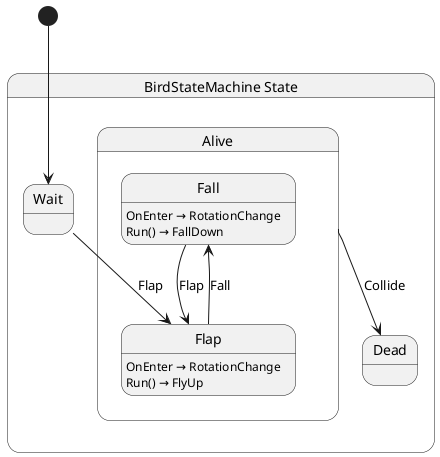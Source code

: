 @startuml BirdStateMachine
state "BirdStateMachine State" as FlappyBirdGame_Game_Creature_BirdStateMachine_State {
  state "Alive" as FlappyBirdGame_Game_Creature_BirdStateMachine_State_Alive {
    state "Fall" as FlappyBirdGame_Game_Creature_BirdStateMachine_State_Alive_Fall
    state "Flap" as FlappyBirdGame_Game_Creature_BirdStateMachine_State_Alive_Flap
  }
  state "Dead" as FlappyBirdGame_Game_Creature_BirdStateMachine_State_Dead
  state "Wait" as FlappyBirdGame_Game_Creature_BirdStateMachine_State_Wait
}

FlappyBirdGame_Game_Creature_BirdStateMachine_State_Alive --> FlappyBirdGame_Game_Creature_BirdStateMachine_State_Dead : Collide
FlappyBirdGame_Game_Creature_BirdStateMachine_State_Alive_Fall --> FlappyBirdGame_Game_Creature_BirdStateMachine_State_Alive_Flap : Flap
FlappyBirdGame_Game_Creature_BirdStateMachine_State_Alive_Flap --> FlappyBirdGame_Game_Creature_BirdStateMachine_State_Alive_Fall : Fall
FlappyBirdGame_Game_Creature_BirdStateMachine_State_Wait --> FlappyBirdGame_Game_Creature_BirdStateMachine_State_Alive_Flap : Flap

FlappyBirdGame_Game_Creature_BirdStateMachine_State_Alive_Fall : OnEnter → RotationChange
FlappyBirdGame_Game_Creature_BirdStateMachine_State_Alive_Fall : Run() → FallDown
FlappyBirdGame_Game_Creature_BirdStateMachine_State_Alive_Flap : OnEnter → RotationChange
FlappyBirdGame_Game_Creature_BirdStateMachine_State_Alive_Flap : Run() → FlyUp

[*] --> FlappyBirdGame_Game_Creature_BirdStateMachine_State_Wait
@enduml